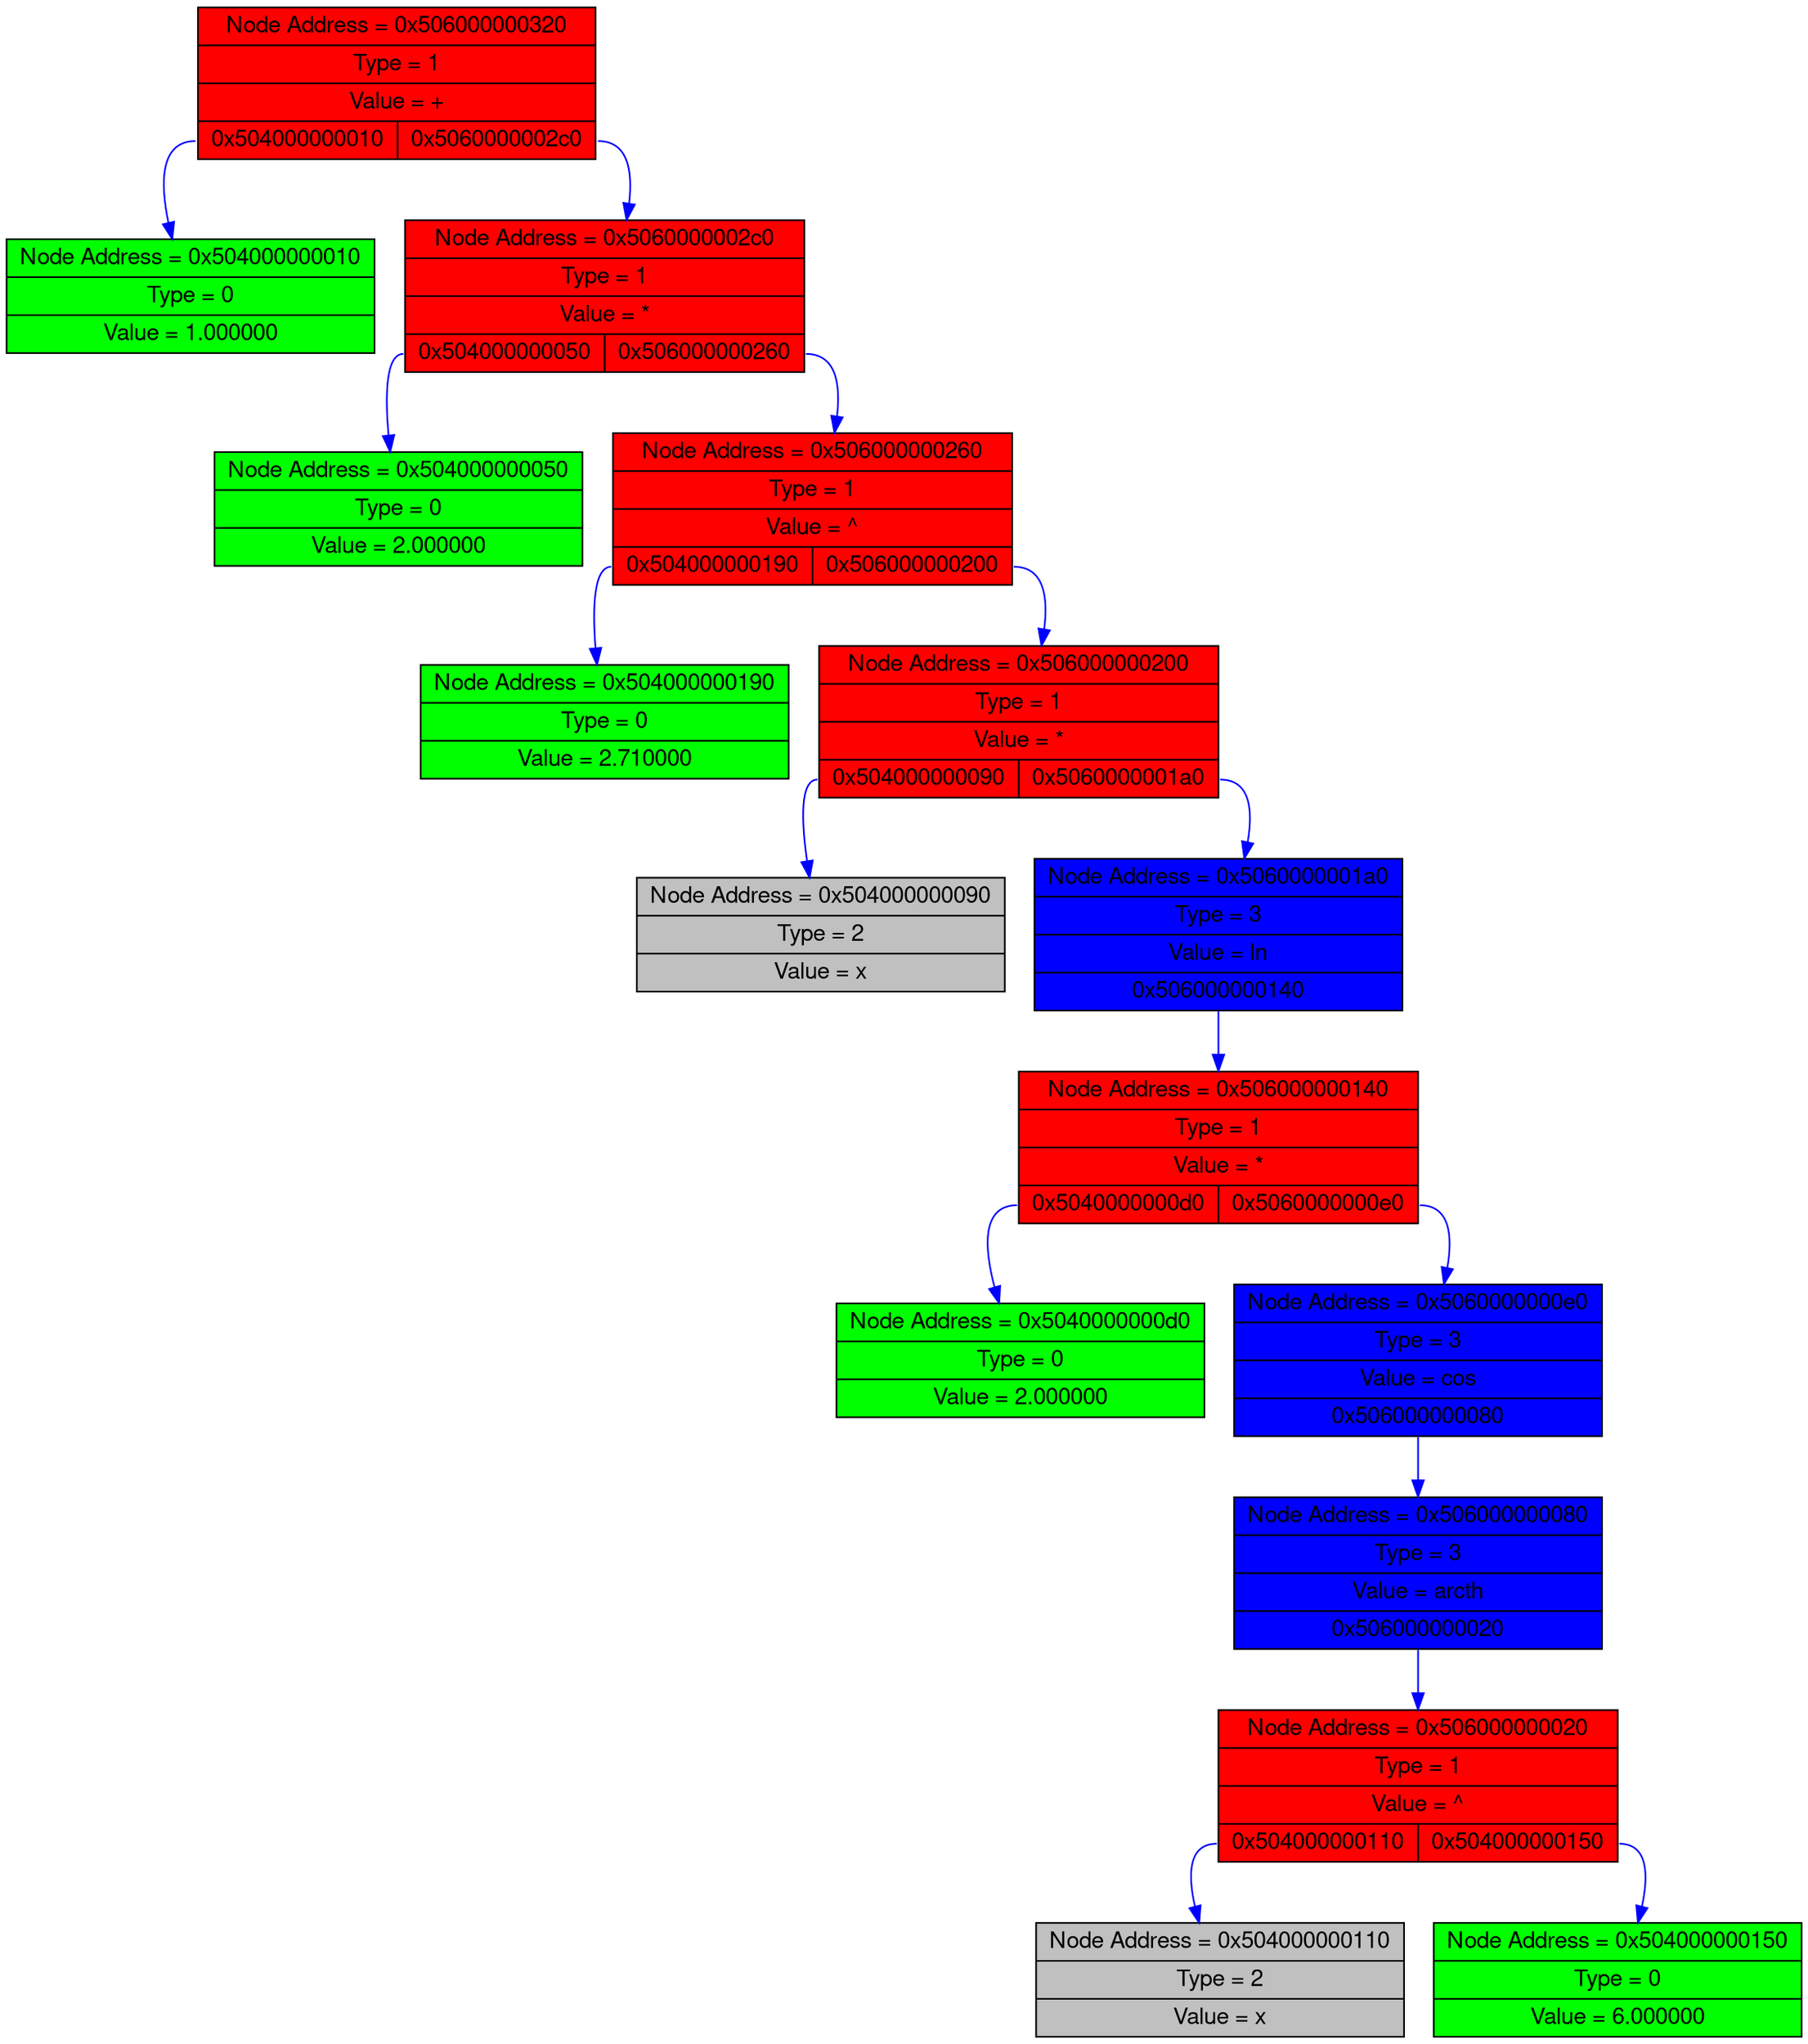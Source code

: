 digraph g {
fontname="Helvetica,Arial,sans-serif"node [fontname="Helvetica,Arial,sans-serif", color = "green"]
graph [
rankdir = "TB"
];
node [
fontisze = "16"
shape = "ellipse"
style = filled
];

"node0" [
rank = 0
"label" = "{<adr> Node Address =  0x506000000320| <type> Type = 1|<value> Value = +|{<d0>0x504000000010|<d1>0x5060000002c0}}"
color="black"
fillcolor="red"
shape = "record"];node0: <d0> -> node1[color = "blue"];

"node1" [
rank = 1
"label" = "{<adr> Node Address =  0x504000000010| <type> Type = 0|<value> Value = 1.000000}"
color="black"
fillcolor="green"
shape = "record"];node0: <d1> -> node2[color = "blue"];

"node2" [
rank = 2
"label" = "{<adr> Node Address =  0x5060000002c0| <type> Type = 1|<value> Value = *|{<d0>0x504000000050|<d1>0x506000000260}}"
color="black"
fillcolor="red"
shape = "record"];node2: <d0> -> node3[color = "blue"];

"node3" [
rank = 3
"label" = "{<adr> Node Address =  0x504000000050| <type> Type = 0|<value> Value = 2.000000}"
color="black"
fillcolor="green"
shape = "record"];node2: <d1> -> node4[color = "blue"];

"node4" [
rank = 4
"label" = "{<adr> Node Address =  0x506000000260| <type> Type = 1|<value> Value = ^|{<d0>0x504000000190|<d1>0x506000000200}}"
color="black"
fillcolor="red"
shape = "record"];node4: <d0> -> node5[color = "blue"];

"node5" [
rank = 5
"label" = "{<adr> Node Address =  0x504000000190| <type> Type = 0|<value> Value = 2.710000}"
color="black"
fillcolor="green"
shape = "record"];node4: <d1> -> node6[color = "blue"];

"node6" [
rank = 6
"label" = "{<adr> Node Address =  0x506000000200| <type> Type = 1|<value> Value = *|{<d0>0x504000000090|<d1>0x5060000001a0}}"
color="black"
fillcolor="red"
shape = "record"];node6: <d0> -> node7[color = "blue"];

"node7" [
rank = 7
"label" = "{<adr> Node Address =  0x504000000090| <type> Type = 2|<value> Value = x}"
color="black"
fillcolor="grey"
shape = "record"];node6: <d1> -> node8[color = "blue"];

"node8" [
rank = 8
"label" = "{<adr> Node Address =  0x5060000001a0| <type> Type = 3|<value> Value = ln|{<d0>0x506000000140}}"
color="black"
fillcolor="blue"
shape = "record"];node8: <d0> -> node9[color = "blue"];

"node9" [
rank = 9
"label" = "{<adr> Node Address =  0x506000000140| <type> Type = 1|<value> Value = *|{<d0>0x5040000000d0|<d1>0x5060000000e0}}"
color="black"
fillcolor="red"
shape = "record"];node9: <d0> -> node10[color = "blue"];

"node10" [
rank = 10
"label" = "{<adr> Node Address =  0x5040000000d0| <type> Type = 0|<value> Value = 2.000000}"
color="black"
fillcolor="green"
shape = "record"];node9: <d1> -> node11[color = "blue"];

"node11" [
rank = 11
"label" = "{<adr> Node Address =  0x5060000000e0| <type> Type = 3|<value> Value = cos|{<d0>0x506000000080}}"
color="black"
fillcolor="blue"
shape = "record"];node11: <d0> -> node12[color = "blue"];

"node12" [
rank = 12
"label" = "{<adr> Node Address =  0x506000000080| <type> Type = 3|<value> Value = arcth|{<d0>0x506000000020}}"
color="black"
fillcolor="blue"
shape = "record"];node12: <d0> -> node13[color = "blue"];

"node13" [
rank = 13
"label" = "{<adr> Node Address =  0x506000000020| <type> Type = 1|<value> Value = ^|{<d0>0x504000000110|<d1>0x504000000150}}"
color="black"
fillcolor="red"
shape = "record"];node13: <d0> -> node14[color = "blue"];

"node14" [
rank = 14
"label" = "{<adr> Node Address =  0x504000000110| <type> Type = 2|<value> Value = x}"
color="black"
fillcolor="grey"
shape = "record"];node13: <d1> -> node15[color = "blue"];

"node15" [
rank = 15
"label" = "{<adr> Node Address =  0x504000000150| <type> Type = 0|<value> Value = 6.000000}"
color="black"
fillcolor="green"
shape = "record"];}
